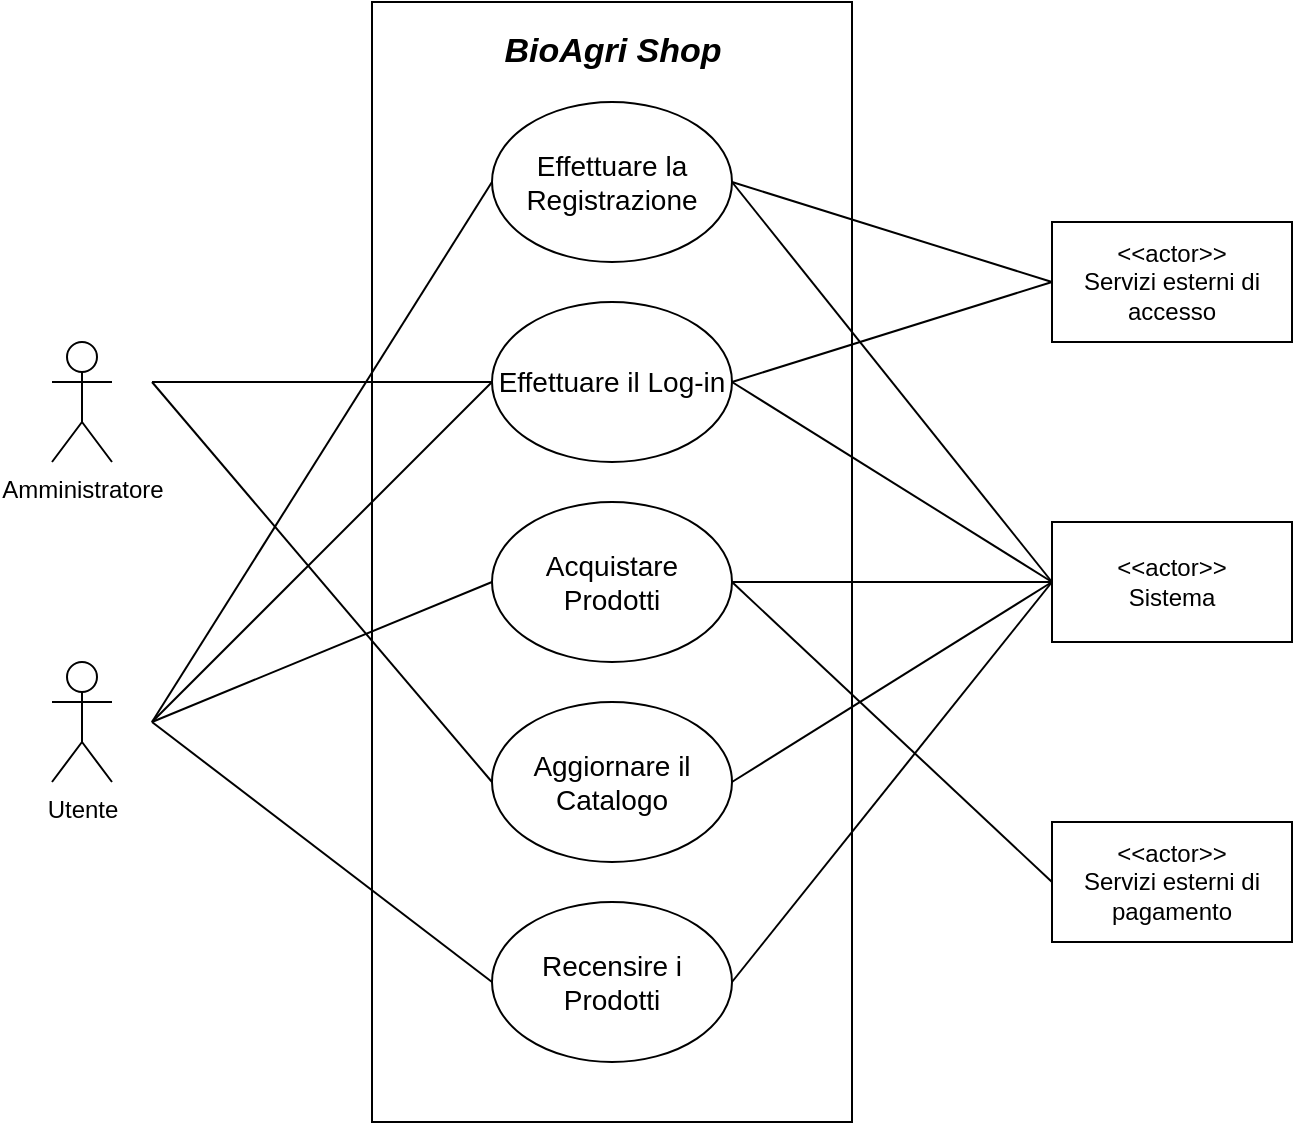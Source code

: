 <mxfile version="13.9.9" type="device"><diagram id="-U3VJL9Ebj3IoFFoyj98" name="Pagina-1"><mxGraphModel dx="1422" dy="832" grid="1" gridSize="10" guides="1" tooltips="1" connect="1" arrows="1" fold="1" page="1" pageScale="1" pageWidth="827" pageHeight="1169" math="0" shadow="0"><root><mxCell id="0"/><mxCell id="1" parent="0"/><mxCell id="O0rlZi4PXAYR39tz65dV-1" value="Amministratore" style="shape=umlActor;verticalLabelPosition=bottom;verticalAlign=top;html=1;outlineConnect=0;" parent="1" vertex="1"><mxGeometry x="120" y="260" width="30" height="60" as="geometry"/></mxCell><mxCell id="O0rlZi4PXAYR39tz65dV-2" value="Utente" style="shape=umlActor;verticalLabelPosition=bottom;verticalAlign=top;html=1;outlineConnect=0;" parent="1" vertex="1"><mxGeometry x="120" y="420" width="30" height="60" as="geometry"/></mxCell><mxCell id="O0rlZi4PXAYR39tz65dV-5" value="&amp;lt;&amp;lt;actor&amp;gt;&amp;gt;&lt;br&gt;Sistema" style="rounded=0;whiteSpace=wrap;html=1;" parent="1" vertex="1"><mxGeometry x="620" y="350" width="120" height="60" as="geometry"/></mxCell><mxCell id="O0rlZi4PXAYR39tz65dV-6" value="&amp;lt;&amp;lt;actor&amp;gt;&amp;gt;&lt;br&gt;Servizi esterni di pagamento" style="rounded=0;whiteSpace=wrap;html=1;" parent="1" vertex="1"><mxGeometry x="620" y="500" width="120" height="60" as="geometry"/></mxCell><mxCell id="O0rlZi4PXAYR39tz65dV-8" value="" style="rounded=0;whiteSpace=wrap;html=1;" parent="1" vertex="1"><mxGeometry x="280" y="90" width="240" height="560" as="geometry"/></mxCell><mxCell id="O0rlZi4PXAYR39tz65dV-10" value="BioAgri Shop" style="text;html=1;align=center;verticalAlign=middle;resizable=0;points=[];autosize=1;fontSize=17;fontStyle=3" parent="1" vertex="1"><mxGeometry x="340" y="100" width="120" height="30" as="geometry"/></mxCell><mxCell id="O0rlZi4PXAYR39tz65dV-11" value="Effettuare il Log-in" style="ellipse;whiteSpace=wrap;html=1;fontSize=14;" parent="1" vertex="1"><mxGeometry x="340" y="240" width="120" height="80" as="geometry"/></mxCell><mxCell id="O0rlZi4PXAYR39tz65dV-13" value="Acquistare Prodotti" style="ellipse;whiteSpace=wrap;html=1;fontSize=14;" parent="1" vertex="1"><mxGeometry x="340" y="340" width="120" height="80" as="geometry"/></mxCell><mxCell id="O0rlZi4PXAYR39tz65dV-14" value="Aggiornare il Catalogo" style="ellipse;whiteSpace=wrap;html=1;fontSize=14;" parent="1" vertex="1"><mxGeometry x="340" y="440" width="120" height="80" as="geometry"/></mxCell><mxCell id="O0rlZi4PXAYR39tz65dV-16" value="Recensire i Prodotti" style="ellipse;whiteSpace=wrap;html=1;fontSize=14;" parent="1" vertex="1"><mxGeometry x="340" y="540" width="120" height="80" as="geometry"/></mxCell><mxCell id="O0rlZi4PXAYR39tz65dV-20" value="" style="endArrow=none;html=1;fontSize=17;entryX=0;entryY=0.5;entryDx=0;entryDy=0;" parent="1" target="O0rlZi4PXAYR39tz65dV-14" edge="1"><mxGeometry width="50" height="50" relative="1" as="geometry"><mxPoint x="170" y="280" as="sourcePoint"/><mxPoint x="210" y="120" as="targetPoint"/></mxGeometry></mxCell><mxCell id="O0rlZi4PXAYR39tz65dV-21" value="" style="endArrow=none;html=1;fontSize=17;entryX=0;entryY=0.5;entryDx=0;entryDy=0;exitX=1;exitY=0.5;exitDx=0;exitDy=0;" parent="1" source="O0rlZi4PXAYR39tz65dV-13" target="O0rlZi4PXAYR39tz65dV-6" edge="1"><mxGeometry width="50" height="50" relative="1" as="geometry"><mxPoint x="390" y="460" as="sourcePoint"/><mxPoint x="440" y="410" as="targetPoint"/></mxGeometry></mxCell><mxCell id="O0rlZi4PXAYR39tz65dV-24" value="" style="endArrow=none;html=1;fontSize=17;exitX=0;exitY=0.5;exitDx=0;exitDy=0;" parent="1" source="O0rlZi4PXAYR39tz65dV-16" edge="1"><mxGeometry width="50" height="50" relative="1" as="geometry"><mxPoint x="160" y="610" as="sourcePoint"/><mxPoint x="170" y="450" as="targetPoint"/></mxGeometry></mxCell><mxCell id="O0rlZi4PXAYR39tz65dV-25" value="" style="endArrow=none;html=1;fontSize=17;entryX=0;entryY=0.5;entryDx=0;entryDy=0;" parent="1" target="O0rlZi4PXAYR39tz65dV-11" edge="1"><mxGeometry width="50" height="50" relative="1" as="geometry"><mxPoint x="170" y="450" as="sourcePoint"/><mxPoint x="180" y="630" as="targetPoint"/></mxGeometry></mxCell><mxCell id="O0rlZi4PXAYR39tz65dV-26" value="" style="endArrow=none;html=1;fontSize=17;entryX=0;entryY=0.5;entryDx=0;entryDy=0;" parent="1" target="O0rlZi4PXAYR39tz65dV-13" edge="1"><mxGeometry width="50" height="50" relative="1" as="geometry"><mxPoint x="170" y="450" as="sourcePoint"/><mxPoint x="230" y="590" as="targetPoint"/></mxGeometry></mxCell><mxCell id="O0rlZi4PXAYR39tz65dV-27" value="" style="endArrow=none;html=1;fontSize=17;entryX=0;entryY=0.5;entryDx=0;entryDy=0;exitX=1;exitY=0.5;exitDx=0;exitDy=0;" parent="1" source="O0rlZi4PXAYR39tz65dV-11" target="O0rlZi4PXAYR39tz65dV-5" edge="1"><mxGeometry width="50" height="50" relative="1" as="geometry"><mxPoint x="540" y="420" as="sourcePoint"/><mxPoint x="590" y="370" as="targetPoint"/></mxGeometry></mxCell><mxCell id="O0rlZi4PXAYR39tz65dV-28" value="" style="endArrow=none;html=1;fontSize=17;entryX=0;entryY=0.5;entryDx=0;entryDy=0;exitX=1;exitY=0.5;exitDx=0;exitDy=0;" parent="1" source="O0rlZi4PXAYR39tz65dV-16" target="O0rlZi4PXAYR39tz65dV-5" edge="1"><mxGeometry width="50" height="50" relative="1" as="geometry"><mxPoint x="590" y="600" as="sourcePoint"/><mxPoint x="640" y="550" as="targetPoint"/></mxGeometry></mxCell><mxCell id="O0rlZi4PXAYR39tz65dV-29" value="" style="endArrow=none;html=1;fontSize=17;entryX=0;entryY=0.5;entryDx=0;entryDy=0;exitX=1;exitY=0.5;exitDx=0;exitDy=0;" parent="1" source="O0rlZi4PXAYR39tz65dV-14" target="O0rlZi4PXAYR39tz65dV-5" edge="1"><mxGeometry width="50" height="50" relative="1" as="geometry"><mxPoint x="580" y="620" as="sourcePoint"/><mxPoint x="630" y="570" as="targetPoint"/></mxGeometry></mxCell><mxCell id="O0rlZi4PXAYR39tz65dV-30" value="" style="endArrow=none;html=1;fontSize=17;entryX=0;entryY=0.5;entryDx=0;entryDy=0;exitX=1;exitY=0.5;exitDx=0;exitDy=0;" parent="1" source="O0rlZi4PXAYR39tz65dV-13" target="O0rlZi4PXAYR39tz65dV-5" edge="1"><mxGeometry width="50" height="50" relative="1" as="geometry"><mxPoint x="610" y="630" as="sourcePoint"/><mxPoint x="660" y="580" as="targetPoint"/></mxGeometry></mxCell><mxCell id="LSkxj1zgDzzVGIL57MES-1" value="&amp;lt;&amp;lt;actor&amp;gt;&amp;gt;&lt;br&gt;Servizi esterni di accesso" style="rounded=0;whiteSpace=wrap;html=1;" vertex="1" parent="1"><mxGeometry x="620" y="200" width="120" height="60" as="geometry"/></mxCell><mxCell id="LSkxj1zgDzzVGIL57MES-2" value="&lt;font style=&quot;font-size: 14px&quot;&gt;Effettuare la Registrazione&lt;/font&gt;" style="ellipse;whiteSpace=wrap;html=1;" vertex="1" parent="1"><mxGeometry x="340" y="140" width="120" height="80" as="geometry"/></mxCell><mxCell id="LSkxj1zgDzzVGIL57MES-3" value="" style="endArrow=none;html=1;exitX=0;exitY=0.5;exitDx=0;exitDy=0;entryX=1;entryY=0.5;entryDx=0;entryDy=0;" edge="1" parent="1" source="LSkxj1zgDzzVGIL57MES-1" target="LSkxj1zgDzzVGIL57MES-2"><mxGeometry width="50" height="50" relative="1" as="geometry"><mxPoint x="580" y="150" as="sourcePoint"/><mxPoint x="630" y="100" as="targetPoint"/></mxGeometry></mxCell><mxCell id="LSkxj1zgDzzVGIL57MES-4" value="" style="endArrow=none;html=1;entryX=0;entryY=0.5;entryDx=0;entryDy=0;strokeWidth=1;" edge="1" parent="1" target="O0rlZi4PXAYR39tz65dV-11"><mxGeometry width="50" height="50" relative="1" as="geometry"><mxPoint x="170" y="280" as="sourcePoint"/><mxPoint x="210" y="160" as="targetPoint"/></mxGeometry></mxCell><mxCell id="LSkxj1zgDzzVGIL57MES-6" value="" style="endArrow=none;html=1;exitX=0;exitY=0.5;exitDx=0;exitDy=0;" edge="1" parent="1" source="LSkxj1zgDzzVGIL57MES-2"><mxGeometry width="50" height="50" relative="1" as="geometry"><mxPoint x="190" y="180" as="sourcePoint"/><mxPoint x="170" y="450" as="targetPoint"/></mxGeometry></mxCell><mxCell id="LSkxj1zgDzzVGIL57MES-7" value="" style="endArrow=none;html=1;strokeWidth=1;exitX=0;exitY=0.5;exitDx=0;exitDy=0;entryX=1;entryY=0.5;entryDx=0;entryDy=0;" edge="1" parent="1" source="O0rlZi4PXAYR39tz65dV-5" target="LSkxj1zgDzzVGIL57MES-2"><mxGeometry width="50" height="50" relative="1" as="geometry"><mxPoint x="620" y="130" as="sourcePoint"/><mxPoint x="670" y="80" as="targetPoint"/></mxGeometry></mxCell><mxCell id="LSkxj1zgDzzVGIL57MES-8" value="" style="endArrow=none;html=1;strokeWidth=1;exitX=0;exitY=0.5;exitDx=0;exitDy=0;entryX=1;entryY=0.5;entryDx=0;entryDy=0;" edge="1" parent="1" source="LSkxj1zgDzzVGIL57MES-1" target="O0rlZi4PXAYR39tz65dV-11"><mxGeometry width="50" height="50" relative="1" as="geometry"><mxPoint x="590" y="110" as="sourcePoint"/><mxPoint x="640" y="60" as="targetPoint"/></mxGeometry></mxCell></root></mxGraphModel></diagram></mxfile>